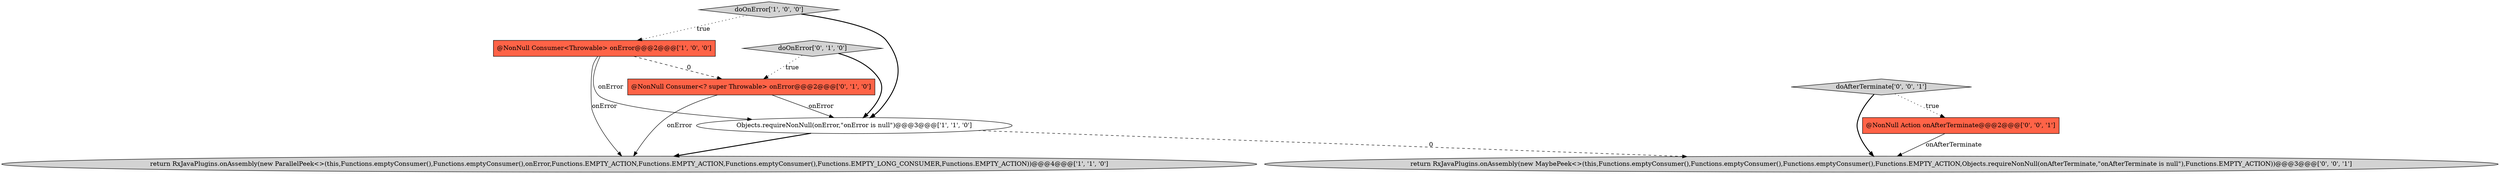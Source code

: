 digraph {
2 [style = filled, label = "doOnError['1', '0', '0']", fillcolor = lightgray, shape = diamond image = "AAA0AAABBB1BBB"];
1 [style = filled, label = "return RxJavaPlugins.onAssembly(new ParallelPeek<>(this,Functions.emptyConsumer(),Functions.emptyConsumer(),onError,Functions.EMPTY_ACTION,Functions.EMPTY_ACTION,Functions.emptyConsumer(),Functions.EMPTY_LONG_CONSUMER,Functions.EMPTY_ACTION))@@@4@@@['1', '1', '0']", fillcolor = lightgray, shape = ellipse image = "AAA0AAABBB1BBB"];
8 [style = filled, label = "doAfterTerminate['0', '0', '1']", fillcolor = lightgray, shape = diamond image = "AAA0AAABBB3BBB"];
0 [style = filled, label = "@NonNull Consumer<Throwable> onError@@@2@@@['1', '0', '0']", fillcolor = tomato, shape = box image = "AAA1AAABBB1BBB"];
5 [style = filled, label = "doOnError['0', '1', '0']", fillcolor = lightgray, shape = diamond image = "AAA0AAABBB2BBB"];
6 [style = filled, label = "return RxJavaPlugins.onAssembly(new MaybePeek<>(this,Functions.emptyConsumer(),Functions.emptyConsumer(),Functions.emptyConsumer(),Functions.EMPTY_ACTION,Objects.requireNonNull(onAfterTerminate,\"onAfterTerminate is null\"),Functions.EMPTY_ACTION))@@@3@@@['0', '0', '1']", fillcolor = lightgray, shape = ellipse image = "AAA0AAABBB3BBB"];
3 [style = filled, label = "Objects.requireNonNull(onError,\"onError is null\")@@@3@@@['1', '1', '0']", fillcolor = white, shape = ellipse image = "AAA0AAABBB1BBB"];
4 [style = filled, label = "@NonNull Consumer<? super Throwable> onError@@@2@@@['0', '1', '0']", fillcolor = tomato, shape = box image = "AAA1AAABBB2BBB"];
7 [style = filled, label = "@NonNull Action onAfterTerminate@@@2@@@['0', '0', '1']", fillcolor = tomato, shape = box image = "AAA0AAABBB3BBB"];
5->3 [style = bold, label=""];
4->3 [style = solid, label="onError"];
8->7 [style = dotted, label="true"];
0->1 [style = solid, label="onError"];
4->1 [style = solid, label="onError"];
8->6 [style = bold, label=""];
0->4 [style = dashed, label="0"];
2->0 [style = dotted, label="true"];
3->6 [style = dashed, label="0"];
3->1 [style = bold, label=""];
7->6 [style = solid, label="onAfterTerminate"];
5->4 [style = dotted, label="true"];
2->3 [style = bold, label=""];
0->3 [style = solid, label="onError"];
}
